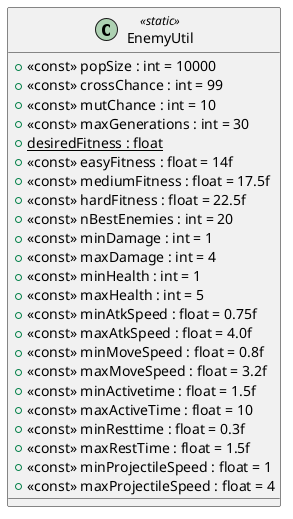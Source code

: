 @startuml
class EnemyUtil <<static>> {
    + <<const>> popSize : int = 10000
    + <<const>> crossChance : int = 99
    + <<const>> mutChance : int = 10
    + <<const>> maxGenerations : int = 30
    + {static} desiredFitness : float
    + <<const>> easyFitness : float = 14f
    + <<const>> mediumFitness : float = 17.5f
    + <<const>> hardFitness : float = 22.5f
    + <<const>> nBestEnemies : int = 20
    + <<const>> minDamage : int = 1
    + <<const>> maxDamage : int = 4
    + <<const>> minHealth : int = 1
    + <<const>> maxHealth : int = 5
    + <<const>> minAtkSpeed : float = 0.75f
    + <<const>> maxAtkSpeed : float = 4.0f
    + <<const>> minMoveSpeed : float = 0.8f
    + <<const>> maxMoveSpeed : float = 3.2f
    + <<const>> minActivetime : float = 1.5f
    + <<const>> maxActiveTime : float = 10
    + <<const>> minResttime : float = 0.3f
    + <<const>> maxRestTime : float = 1.5f
    + <<const>> minProjectileSpeed : float = 1
    + <<const>> maxProjectileSpeed : float = 4
}
@enduml
